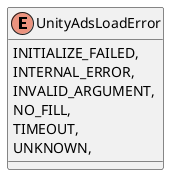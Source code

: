 @startuml
enum UnityAdsLoadError {
    INITIALIZE_FAILED,
    INTERNAL_ERROR,
    INVALID_ARGUMENT,
    NO_FILL,
    TIMEOUT,
    UNKNOWN,
}
@enduml
